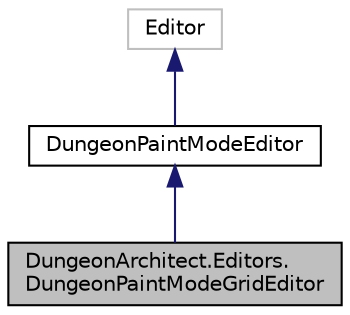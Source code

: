 digraph "DungeonArchitect.Editors.DungeonPaintModeGridEditor"
{
  edge [fontname="Helvetica",fontsize="10",labelfontname="Helvetica",labelfontsize="10"];
  node [fontname="Helvetica",fontsize="10",shape=record];
  Node1 [label="DungeonArchitect.Editors.\lDungeonPaintModeGridEditor",height=0.2,width=0.4,color="black", fillcolor="grey75", style="filled", fontcolor="black"];
  Node2 -> Node1 [dir="back",color="midnightblue",fontsize="10",style="solid",fontname="Helvetica"];
  Node2 [label="DungeonPaintModeEditor",height=0.2,width=0.4,color="black", fillcolor="white", style="filled",URL="$class_dungeon_architect_1_1_editors_1_1_dungeon_paint_mode_editor.html",tooltip="Custom property editor for the paint mode object "];
  Node3 -> Node2 [dir="back",color="midnightblue",fontsize="10",style="solid",fontname="Helvetica"];
  Node3 [label="Editor",height=0.2,width=0.4,color="grey75", fillcolor="white", style="filled"];
}

